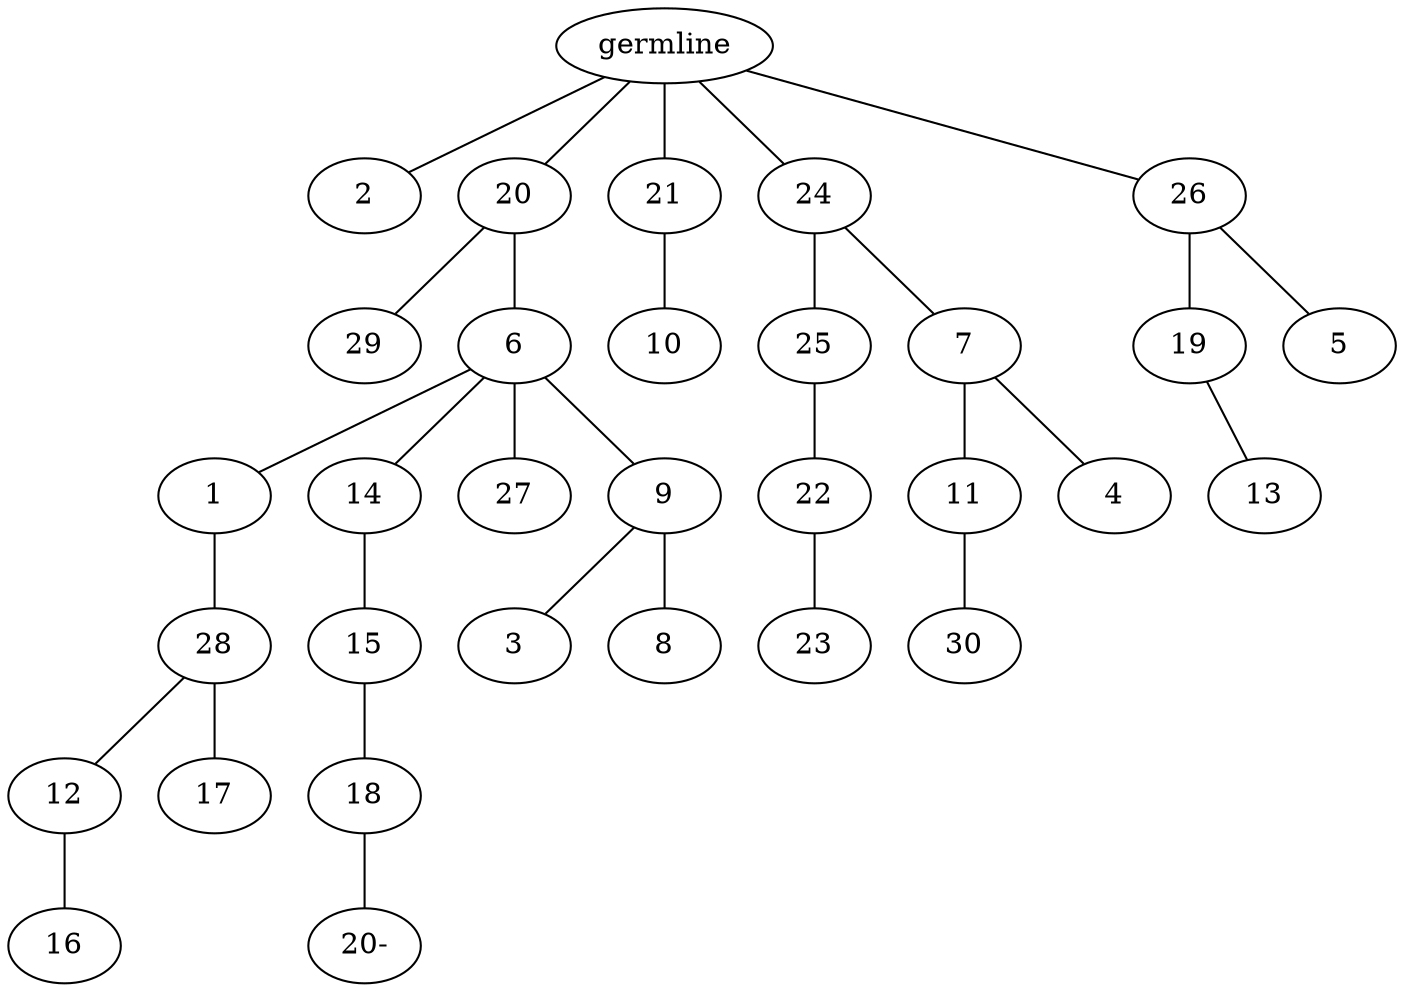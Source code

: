 graph tree {
    "140076539361408" [label="germline"];
    "140076539361936" [label="2"];
    "140076539362032" [label="20"];
    "140076539362560" [label="29"];
    "140076539362704" [label="6"];
    "140076539375680" [label="1"];
    "140076539376160" [label="28"];
    "140076539376592" [label="12"];
    "140076539377024" [label="16"];
    "140076539376928" [label="17"];
    "140076539376064" [label="14"];
    "140076539377456" [label="15"];
    "140076539378032" [label="18"];
    "140076539289760" [label="20-"];
    "140076539376688" [label="27"];
    "140076539375776" [label="9"];
    "140076539378416" [label="3"];
    "140076539379088" [label="8"];
    "140076539362272" [label="21"];
    "140076539378704" [label="10"];
    "140076539362608" [label="24"];
    "140076539384160" [label="25"];
    "140076539384784" [label="22"];
    "140076539385216" [label="23"];
    "140076539384592" [label="7"];
    "140076539385552" [label="11"];
    "140076539386080" [label="30"];
    "140076539385936" [label="4"];
    "140076539378128" [label="26"];
    "140076539386512" [label="19"];
    "140076539387088" [label="13"];
    "140076539386944" [label="5"];
    "140076539361408" -- "140076539361936";
    "140076539361408" -- "140076539362032";
    "140076539361408" -- "140076539362272";
    "140076539361408" -- "140076539362608";
    "140076539361408" -- "140076539378128";
    "140076539362032" -- "140076539362560";
    "140076539362032" -- "140076539362704";
    "140076539362704" -- "140076539375680";
    "140076539362704" -- "140076539376064";
    "140076539362704" -- "140076539376688";
    "140076539362704" -- "140076539375776";
    "140076539375680" -- "140076539376160";
    "140076539376160" -- "140076539376592";
    "140076539376160" -- "140076539376928";
    "140076539376592" -- "140076539377024";
    "140076539376064" -- "140076539377456";
    "140076539377456" -- "140076539378032";
    "140076539378032" -- "140076539289760";
    "140076539375776" -- "140076539378416";
    "140076539375776" -- "140076539379088";
    "140076539362272" -- "140076539378704";
    "140076539362608" -- "140076539384160";
    "140076539362608" -- "140076539384592";
    "140076539384160" -- "140076539384784";
    "140076539384784" -- "140076539385216";
    "140076539384592" -- "140076539385552";
    "140076539384592" -- "140076539385936";
    "140076539385552" -- "140076539386080";
    "140076539378128" -- "140076539386512";
    "140076539378128" -- "140076539386944";
    "140076539386512" -- "140076539387088";
}
